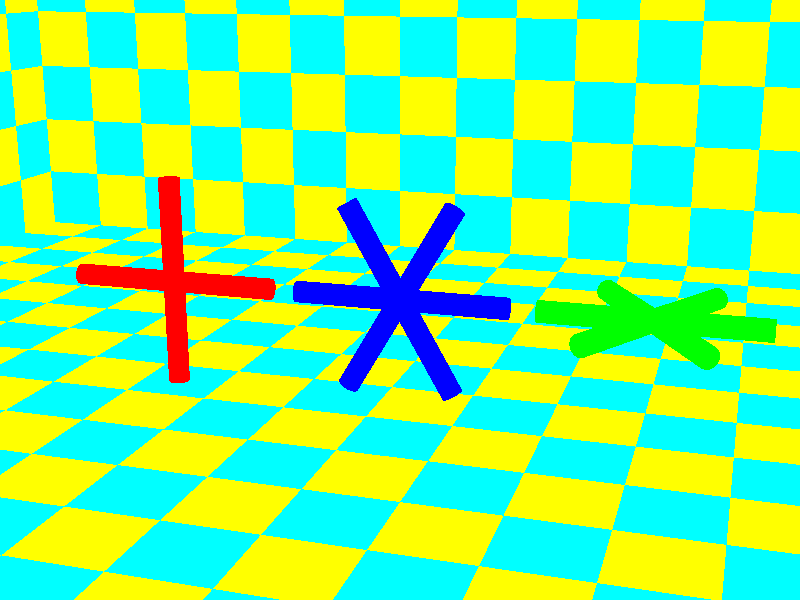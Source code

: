 // Persistence Of Vision Ray Tracer POV-Ray 3.5 sample Scene
// by Chris Young
// MACRO1.POV demonstrates basic use of a macro.  Defines
// a macro called Make_Many which takes an object and
// makes many copies of it rotated about a particular axis.
//
// -w320 -h240
// -w800 -h600 +a0.3

#include "colors.inc"

light_source { <1000,1000,-1000>, White}

camera { location <3,3,-10> direction 2*z look_at <0,0,0>}

union {
 plane{y,-2} plane{-z,-10} plane{x,-10}
 pigment{checker Cyan,Yellow}
}

// Define the macro.  Parameters are:
//   Stuff:    The stuff to be multiplied and rotated
//   How_Many: Number of copies to make
//   Axis:     The axis about which we'll rotate the copies.
#macro Make_Many (Stuff,How_Many,Axis)
  #local Count=0;   // this identifier is local and
                    // temporary to this macro
  #while (Count<How_Many)
    object{Stuff rotate Axis*Count*(360/How_Many)}
    #local Count=Count+1;
  #end
#end

#declare Thing = cylinder{0,x,0.1}

union {
  Make_Many (Thing,4,z)  // Make 4 things rotated about z
  pigment{Red}
  translate -2.25*x
}

union {
  Make_Many (Thing,6,z)  // Make 6 things rotated about z
  pigment{Blue}
}

union {
  Make_Many (Thing,6,y)  // Make 6 things rotated about y
  pigment{Green}
  translate 2.25*x
}

